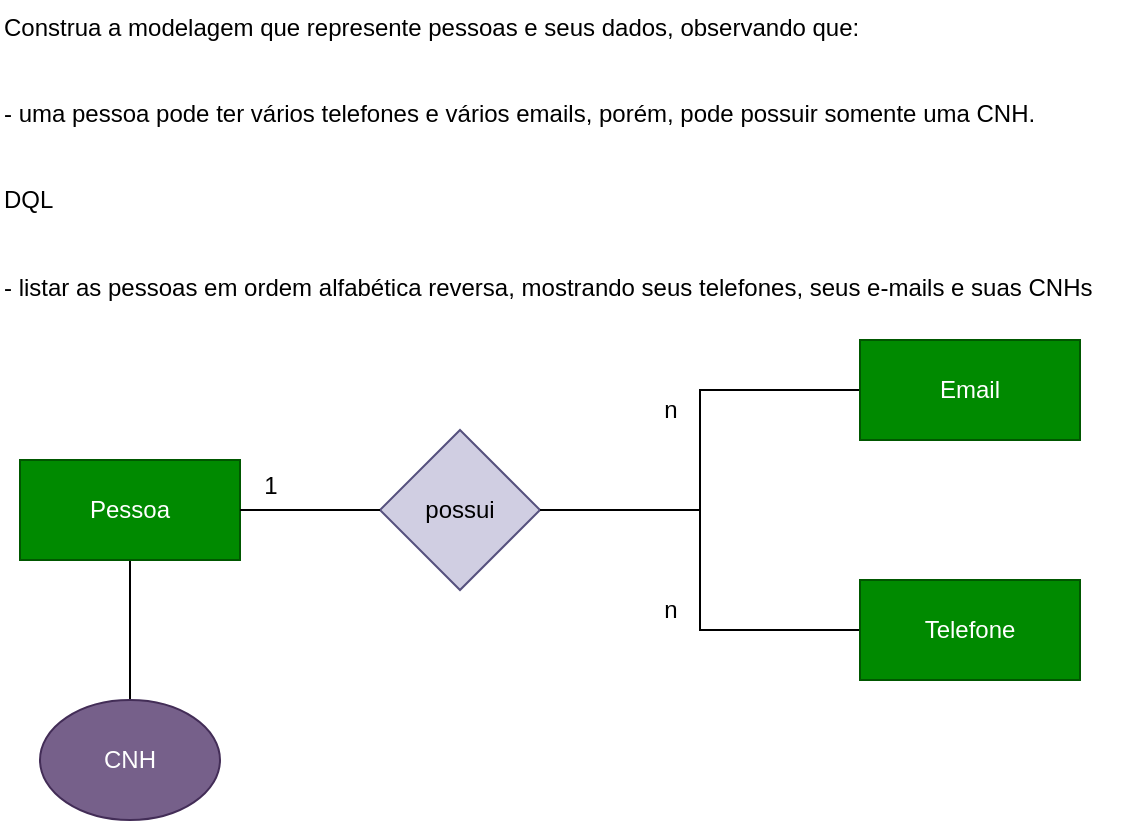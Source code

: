 <mxfile version="21.6.5" type="device">
  <diagram id="ANTL1HJmH9O6A3ooFfwU" name="Página-1">
    <mxGraphModel dx="1050" dy="581" grid="1" gridSize="10" guides="1" tooltips="1" connect="1" arrows="1" fold="1" page="1" pageScale="1" pageWidth="827" pageHeight="1169" math="0" shadow="0">
      <root>
        <mxCell id="0" />
        <mxCell id="1" parent="0" />
        <mxCell id="SS2_JLWFWc00PZBM1aQo-1" value="Construa a modelagem que represente pessoas e seus dados, observando que:&#xa;&#xa;&#xa;- uma pessoa pode ter vários telefones e vários emails, porém, pode possuir somente uma CNH.&#xa;&#xa;&#xa;DQL&#xa;&#xa;&#xa;- listar as pessoas em ordem alfabética reversa, mostrando seus telefones, seus e-mails e suas CNHs" style="text;whiteSpace=wrap;" parent="1" vertex="1">
          <mxGeometry x="120" width="560" height="180" as="geometry" />
        </mxCell>
        <mxCell id="WJ_4IayDkOJMZVuB694l-13" style="edgeStyle=orthogonalEdgeStyle;rounded=0;orthogonalLoop=1;jettySize=auto;html=1;entryX=0.5;entryY=0;entryDx=0;entryDy=0;endArrow=none;endFill=0;" parent="1" source="SS2_JLWFWc00PZBM1aQo-2" target="WJ_4IayDkOJMZVuB694l-12" edge="1">
          <mxGeometry relative="1" as="geometry" />
        </mxCell>
        <mxCell id="SS2_JLWFWc00PZBM1aQo-2" value="Pessoa" style="html=1;whiteSpace=wrap;fillColor=#008a00;fontColor=#ffffff;strokeColor=#005700;" parent="1" vertex="1">
          <mxGeometry x="130" y="230" width="110" height="50" as="geometry" />
        </mxCell>
        <mxCell id="SS2_JLWFWc00PZBM1aQo-4" value="" style="rhombus;whiteSpace=wrap;html=1;fillColor=#d0cee2;strokeColor=#56517e;" parent="1" vertex="1">
          <mxGeometry x="310" y="215" width="80" height="80" as="geometry" />
        </mxCell>
        <mxCell id="SS2_JLWFWc00PZBM1aQo-5" value="possui" style="text;html=1;strokeColor=none;fillColor=none;align=center;verticalAlign=middle;whiteSpace=wrap;rounded=0;" parent="1" vertex="1">
          <mxGeometry x="320" y="240" width="60" height="30" as="geometry" />
        </mxCell>
        <mxCell id="SS2_JLWFWc00PZBM1aQo-9" value="" style="endArrow=none;html=1;rounded=0;exitX=1;exitY=0.5;exitDx=0;exitDy=0;entryX=0;entryY=0.5;entryDx=0;entryDy=0;" parent="1" source="SS2_JLWFWc00PZBM1aQo-2" target="SS2_JLWFWc00PZBM1aQo-4" edge="1">
          <mxGeometry width="50" height="50" relative="1" as="geometry">
            <mxPoint x="260" y="300" as="sourcePoint" />
            <mxPoint x="310" y="250" as="targetPoint" />
          </mxGeometry>
        </mxCell>
        <mxCell id="WJ_4IayDkOJMZVuB694l-1" value="1" style="text;html=1;align=center;verticalAlign=middle;resizable=0;points=[];autosize=1;strokeColor=none;fillColor=none;" parent="1" vertex="1">
          <mxGeometry x="240" y="228" width="30" height="30" as="geometry" />
        </mxCell>
        <mxCell id="WJ_4IayDkOJMZVuB694l-6" style="edgeStyle=orthogonalEdgeStyle;rounded=0;orthogonalLoop=1;jettySize=auto;html=1;endArrow=none;endFill=0;" parent="1" source="WJ_4IayDkOJMZVuB694l-3" target="SS2_JLWFWc00PZBM1aQo-4" edge="1">
          <mxGeometry relative="1" as="geometry" />
        </mxCell>
        <mxCell id="WJ_4IayDkOJMZVuB694l-3" value="Telefone" style="html=1;whiteSpace=wrap;fillColor=#008a00;fontColor=#ffffff;strokeColor=#005700;" parent="1" vertex="1">
          <mxGeometry x="550" y="290" width="110" height="50" as="geometry" />
        </mxCell>
        <mxCell id="WJ_4IayDkOJMZVuB694l-7" style="edgeStyle=orthogonalEdgeStyle;rounded=0;orthogonalLoop=1;jettySize=auto;html=1;entryX=1;entryY=0.5;entryDx=0;entryDy=0;endArrow=none;endFill=0;" parent="1" source="WJ_4IayDkOJMZVuB694l-4" target="SS2_JLWFWc00PZBM1aQo-4" edge="1">
          <mxGeometry relative="1" as="geometry" />
        </mxCell>
        <mxCell id="WJ_4IayDkOJMZVuB694l-4" value="Email" style="html=1;whiteSpace=wrap;fillColor=#008a00;fontColor=#ffffff;strokeColor=#005700;" parent="1" vertex="1">
          <mxGeometry x="550" y="170" width="110" height="50" as="geometry" />
        </mxCell>
        <mxCell id="WJ_4IayDkOJMZVuB694l-9" value="n" style="text;html=1;align=center;verticalAlign=middle;resizable=0;points=[];autosize=1;strokeColor=none;fillColor=none;" parent="1" vertex="1">
          <mxGeometry x="440" y="190" width="30" height="30" as="geometry" />
        </mxCell>
        <mxCell id="WJ_4IayDkOJMZVuB694l-11" value="n" style="text;html=1;align=center;verticalAlign=middle;resizable=0;points=[];autosize=1;strokeColor=none;fillColor=none;" parent="1" vertex="1">
          <mxGeometry x="440" y="290" width="30" height="30" as="geometry" />
        </mxCell>
        <mxCell id="WJ_4IayDkOJMZVuB694l-12" value="CNH" style="ellipse;whiteSpace=wrap;html=1;fillColor=#76608a;fontColor=#ffffff;strokeColor=#432D57;" parent="1" vertex="1">
          <mxGeometry x="140" y="350" width="90" height="60" as="geometry" />
        </mxCell>
      </root>
    </mxGraphModel>
  </diagram>
</mxfile>
